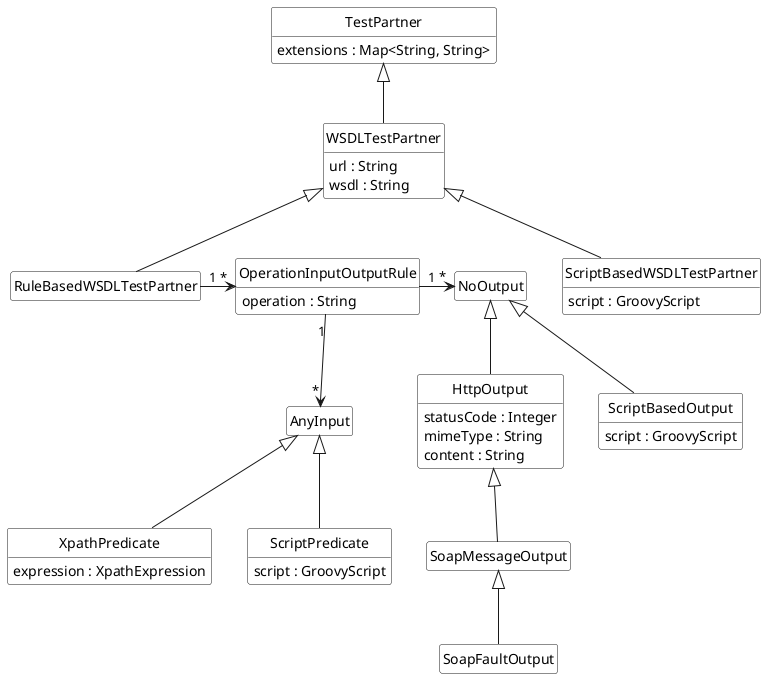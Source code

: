 @startuml

   class WSDLTestPartner extends TestPartner {
     url : String
     wsdl : String
   }
   class RuleBasedWSDLTestPartner extends WSDLTestPartner
   class ScriptBasedWSDLTestPartner extends WSDLTestPartner {
     script : GroovyScript
   }

   class OperationInputOutputRule {
        operation : String
   }



   class AnyInput
   class XpathPredicate extends AnyInput {
     expression : XpathExpression
   }
   class ScriptPredicate extends AnyInput {
      script : GroovyScript
   }


   class NoOutput
   class HttpOutput extends NoOutput {
       statusCode : Integer
       mimeType : String
       content : String
   }
   class SoapMessageOutput extends HttpOutput {
      }
   class SoapFaultOutput extends SoapMessageOutput
   class ScriptBasedOutput extends NoOutput {
       script : GroovyScript
   }



	class TestPartner {
	 extensions : Map<String, String>
	}


RuleBasedWSDLTestPartner "1" -right-> "*" OperationInputOutputRule
OperationInputOutputRule "1" -down-> "*" AnyInput
OperationInputOutputRule "1" -right-> "*" NoOutput

hide empty members
hide empty methods
hide circle

skinparam monochrome true
skinparam shadowing false
skinparam packageStyle rect
skinparam classBackgroundColor white
@enduml
